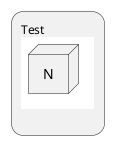 {
  "sha1": "cc7rfpsz45gr3ghghbrenzqrlu7b34y",
  "insertion": {
    "when": "2024-06-01T09:03:01.219Z",
    "url": "https://github.com/plantuml/plantuml/issues/1259",
    "user": "plantuml@gmail.com"
  }
}
@startuml
:Test 
{{
node N
}}
;
@enduml
